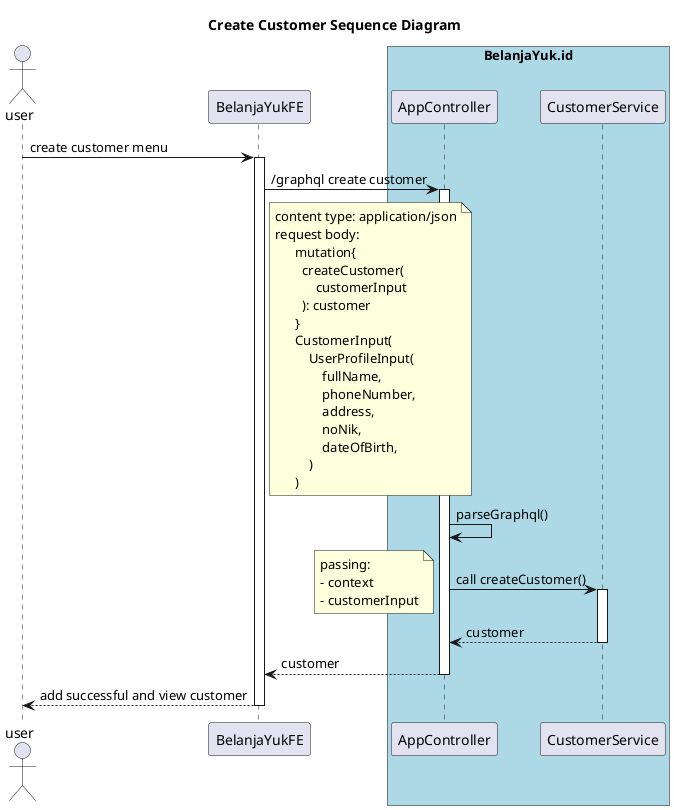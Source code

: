 @startuml
title: Create Customer Sequence Diagram
actor user
participant BelanjaYukFE
box "BelanjaYuk.id" #LightBlue
participant AppController
participant CustomerService
end box

user -> BelanjaYukFE ++ : create customer menu
BelanjaYukFE -> AppController ++ : /graphql create customer
    note right of BelanjaYukFE
    content type: application/json
    request body:
          mutation{
            createCustomer(
                customerInput
            ): customer
          }
          CustomerInput(
              UserProfileInput(
                  fullName,
                  phoneNumber,
                  address,
                  noNik,
                  dateOfBirth,
              )
          )
    end note
AppController -> AppController : parseGraphql()
AppController -> CustomerService ++ : call createCustomer()
    note left
    passing:
    - context
    - customerInput
    end note
CustomerService --> AppController -- : customer
AppController --> BelanjaYukFE -- : customer
BelanjaYukFE --> user -- : add successful and view customer
@enduml